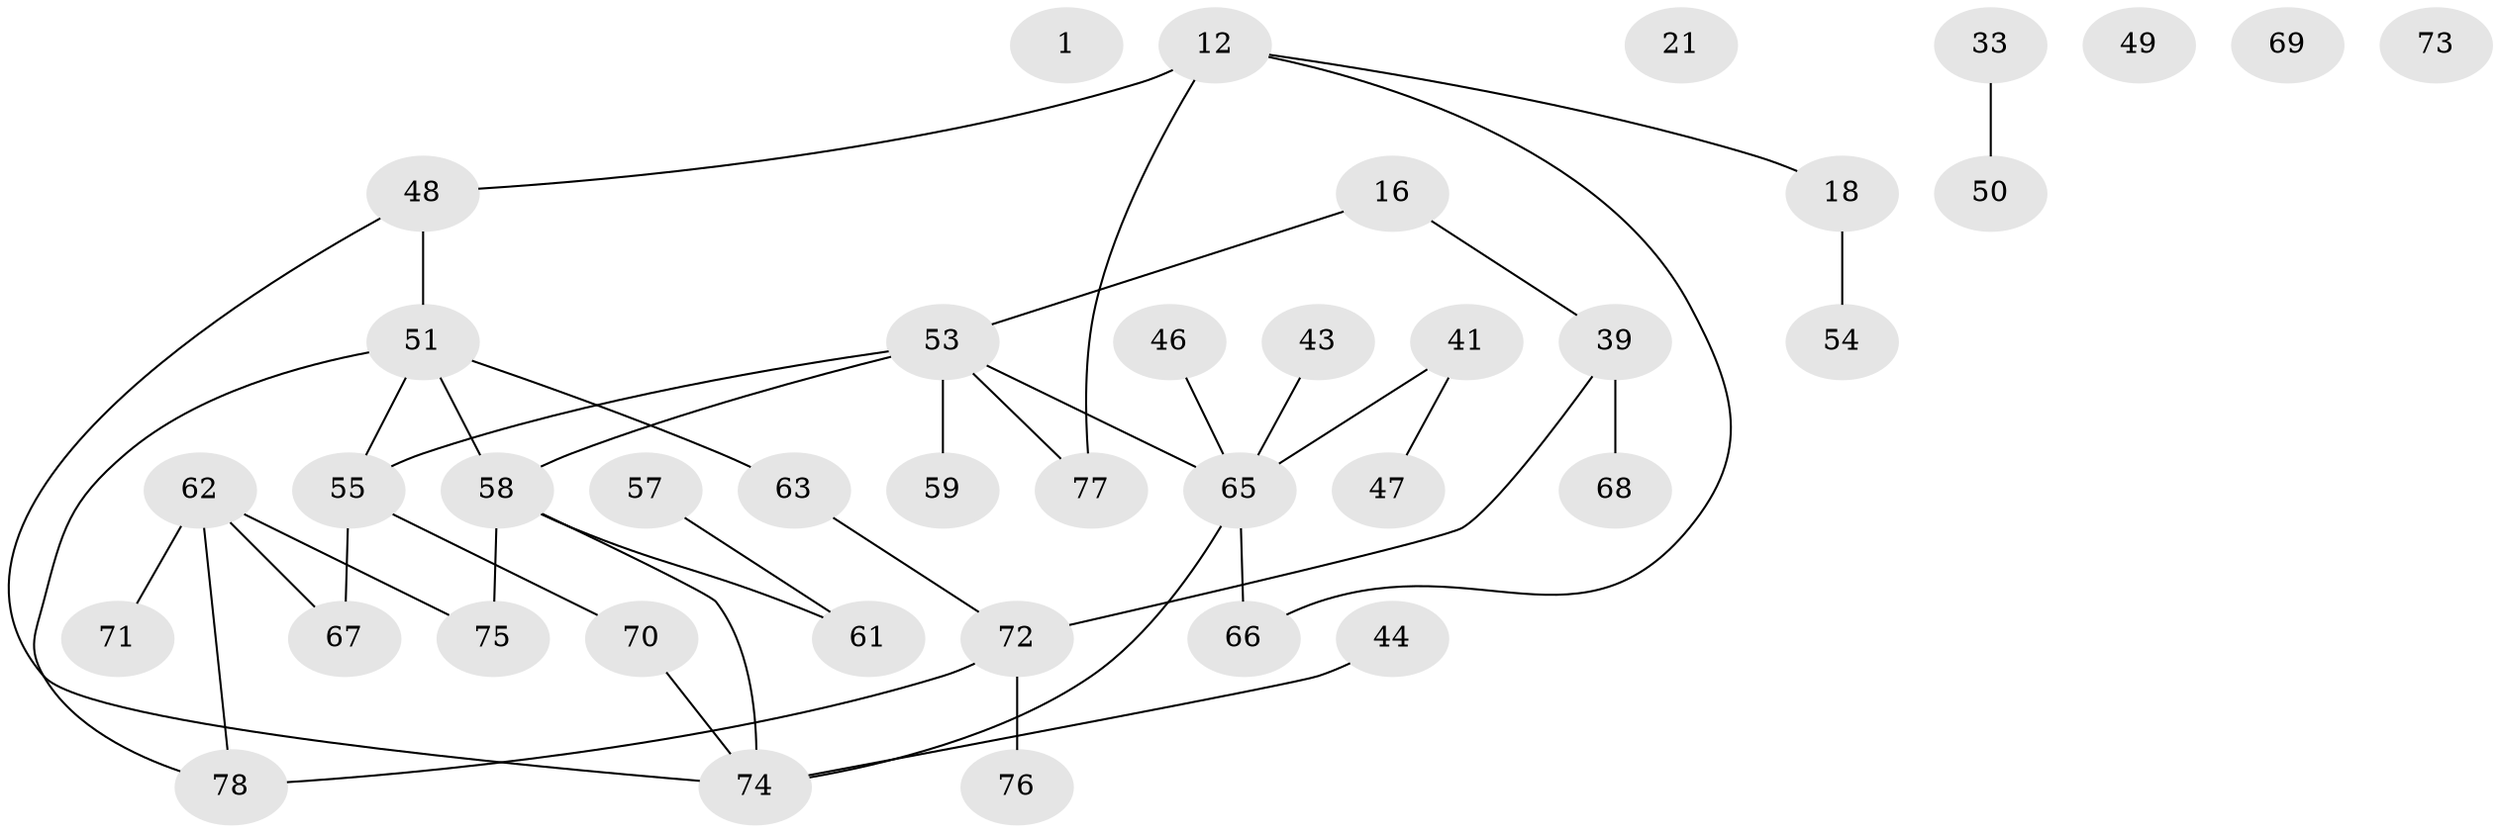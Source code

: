 // original degree distribution, {0: 0.05128205128205128, 3: 0.2948717948717949, 5: 0.07692307692307693, 4: 0.07692307692307693, 2: 0.20512820512820512, 1: 0.28205128205128205, 7: 0.01282051282051282}
// Generated by graph-tools (version 1.1) at 2025/39/03/09/25 04:39:20]
// undirected, 39 vertices, 42 edges
graph export_dot {
graph [start="1"]
  node [color=gray90,style=filled];
  1;
  12 [super="+2+5"];
  16;
  18;
  21;
  33;
  39 [super="+20"];
  41;
  43;
  44;
  46;
  47;
  48 [super="+10+38"];
  49 [super="+14"];
  50;
  51;
  53 [super="+29+36"];
  54;
  55 [super="+23+45"];
  57;
  58 [super="+25"];
  59;
  61;
  62;
  63 [super="+17"];
  65 [super="+8+28+31+56"];
  66;
  67 [super="+60"];
  68;
  69;
  70 [super="+64+30"];
  71;
  72 [super="+52"];
  73;
  74 [super="+3+35"];
  75 [super="+19+22"];
  76;
  77;
  78 [super="+24"];
  12 -- 18 [weight=2];
  12 -- 77 [weight=2];
  12 -- 66;
  12 -- 48;
  16 -- 39 [weight=2];
  16 -- 53 [weight=2];
  18 -- 54;
  33 -- 50;
  39 -- 68;
  39 -- 72;
  41 -- 47;
  41 -- 65;
  43 -- 65;
  44 -- 74;
  46 -- 65;
  48 -- 74;
  48 -- 51;
  51 -- 55 [weight=2];
  51 -- 58 [weight=2];
  51 -- 63;
  51 -- 78;
  53 -- 77;
  53 -- 59;
  53 -- 55 [weight=2];
  53 -- 58;
  53 -- 65 [weight=2];
  55 -- 70;
  55 -- 67 [weight=2];
  57 -- 61;
  58 -- 61;
  58 -- 74 [weight=2];
  58 -- 75;
  62 -- 67;
  62 -- 71;
  62 -- 78;
  62 -- 75;
  63 -- 72;
  65 -- 66;
  65 -- 74 [weight=2];
  70 -- 74;
  72 -- 76;
  72 -- 78;
}

